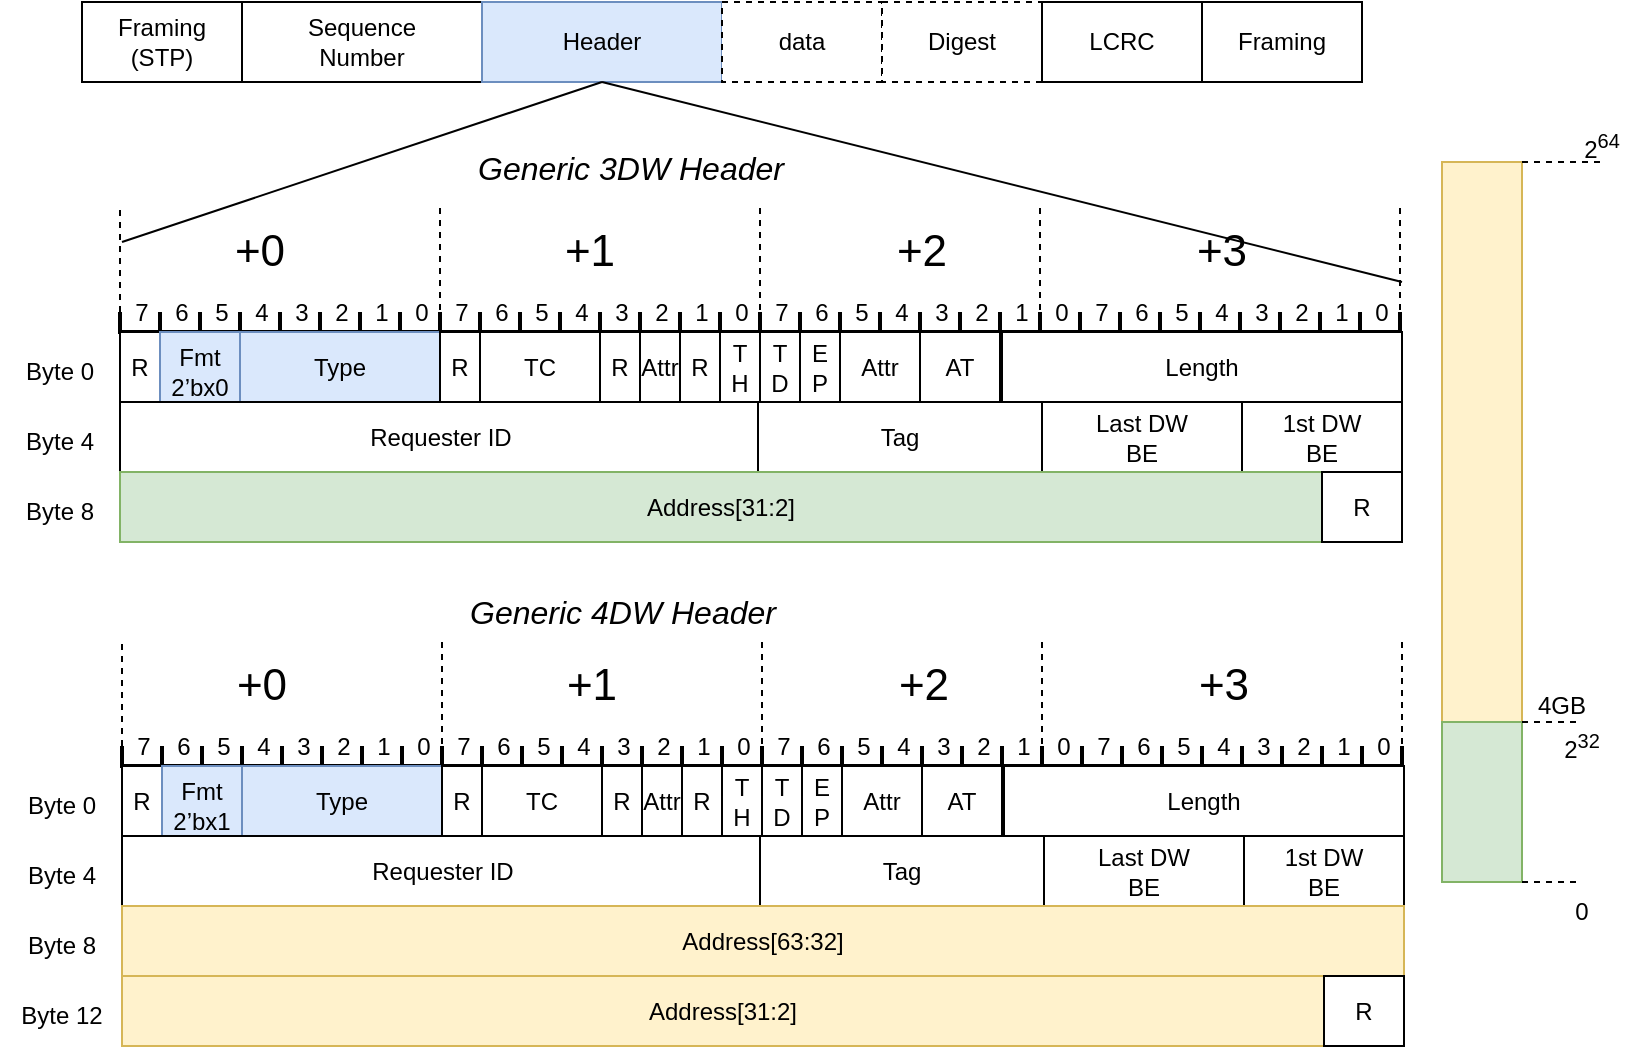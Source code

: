 <mxfile version="27.1.4" pages="2">
  <diagram name="第 1 页" id="mjm52S4ERn_6p9qXkVS_">
    <mxGraphModel dx="1145" dy="467" grid="1" gridSize="10" guides="1" tooltips="1" connect="1" arrows="1" fold="1" page="1" pageScale="1" pageWidth="827" pageHeight="1169" math="0" shadow="0">
      <root>
        <mxCell id="0" />
        <mxCell id="1" parent="0" />
        <mxCell id="Wkj2EPc-PZUgWN-kirl0-1" value="&lt;div&gt;Framing&lt;/div&gt;&lt;div&gt;(STP)&lt;/div&gt;" style="rounded=0;whiteSpace=wrap;html=1;" vertex="1" parent="1">
          <mxGeometry x="40" y="40" width="80" height="40" as="geometry" />
        </mxCell>
        <mxCell id="Wkj2EPc-PZUgWN-kirl0-2" value="&lt;div&gt;Sequence&lt;/div&gt;&lt;div&gt;Number&lt;/div&gt;" style="rounded=0;whiteSpace=wrap;html=1;" vertex="1" parent="1">
          <mxGeometry x="120" y="40" width="120" height="40" as="geometry" />
        </mxCell>
        <mxCell id="Wkj2EPc-PZUgWN-kirl0-3" value="Header" style="rounded=0;whiteSpace=wrap;html=1;fillColor=#dae8fc;strokeColor=#6c8ebf;" vertex="1" parent="1">
          <mxGeometry x="240" y="40" width="120" height="40" as="geometry" />
        </mxCell>
        <mxCell id="Wkj2EPc-PZUgWN-kirl0-4" value="data" style="rounded=0;whiteSpace=wrap;html=1;dashed=1;" vertex="1" parent="1">
          <mxGeometry x="360" y="40" width="80" height="40" as="geometry" />
        </mxCell>
        <mxCell id="Wkj2EPc-PZUgWN-kirl0-5" value="Digest" style="rounded=0;whiteSpace=wrap;html=1;dashed=1;" vertex="1" parent="1">
          <mxGeometry x="440" y="40" width="80" height="40" as="geometry" />
        </mxCell>
        <mxCell id="Wkj2EPc-PZUgWN-kirl0-6" value="LCRC" style="rounded=0;whiteSpace=wrap;html=1;" vertex="1" parent="1">
          <mxGeometry x="520" y="40" width="80" height="40" as="geometry" />
        </mxCell>
        <mxCell id="Wkj2EPc-PZUgWN-kirl0-7" value="Framing" style="rounded=0;whiteSpace=wrap;html=1;" vertex="1" parent="1">
          <mxGeometry x="600" y="40" width="80" height="40" as="geometry" />
        </mxCell>
        <mxCell id="Wkj2EPc-PZUgWN-kirl0-8" value="" style="endArrow=none;html=1;rounded=0;" edge="1" parent="1">
          <mxGeometry width="50" height="50" relative="1" as="geometry">
            <mxPoint x="60" y="160" as="sourcePoint" />
            <mxPoint x="300" y="80" as="targetPoint" />
          </mxGeometry>
        </mxCell>
        <mxCell id="Wkj2EPc-PZUgWN-kirl0-9" value="" style="endArrow=none;html=1;rounded=0;entryX=0.5;entryY=1;entryDx=0;entryDy=0;" edge="1" parent="1" target="Wkj2EPc-PZUgWN-kirl0-3">
          <mxGeometry width="50" height="50" relative="1" as="geometry">
            <mxPoint x="700" y="180" as="sourcePoint" />
            <mxPoint x="370" y="150" as="targetPoint" />
          </mxGeometry>
        </mxCell>
        <mxCell id="Wkj2EPc-PZUgWN-kirl0-10" value="&amp;nbsp; &amp;nbsp; &amp;nbsp;7" style="strokeWidth=2;html=1;shape=mxgraph.flowchart.annotation_1;align=left;pointerEvents=1;rotation=-90;textDirection=vertical-lr;" vertex="1" parent="1">
          <mxGeometry x="64" y="190" width="10" height="20" as="geometry" />
        </mxCell>
        <mxCell id="Wkj2EPc-PZUgWN-kirl0-13" value="&amp;nbsp; &amp;nbsp; &amp;nbsp;6" style="strokeWidth=2;html=1;shape=mxgraph.flowchart.annotation_1;align=left;pointerEvents=1;rotation=-90;textDirection=vertical-lr;" vertex="1" parent="1">
          <mxGeometry x="84" y="190" width="10" height="20" as="geometry" />
        </mxCell>
        <mxCell id="Wkj2EPc-PZUgWN-kirl0-14" value="&amp;nbsp; &amp;nbsp; &amp;nbsp;5" style="strokeWidth=2;html=1;shape=mxgraph.flowchart.annotation_1;align=left;pointerEvents=1;rotation=-90;textDirection=vertical-lr;" vertex="1" parent="1">
          <mxGeometry x="104" y="190" width="10" height="20" as="geometry" />
        </mxCell>
        <mxCell id="Wkj2EPc-PZUgWN-kirl0-15" value="&amp;nbsp; &amp;nbsp; &amp;nbsp;4" style="strokeWidth=2;html=1;shape=mxgraph.flowchart.annotation_1;align=left;pointerEvents=1;rotation=-90;textDirection=vertical-lr;" vertex="1" parent="1">
          <mxGeometry x="124" y="190" width="10" height="20" as="geometry" />
        </mxCell>
        <mxCell id="Wkj2EPc-PZUgWN-kirl0-16" value="&amp;nbsp; &amp;nbsp; &amp;nbsp;3" style="strokeWidth=2;html=1;shape=mxgraph.flowchart.annotation_1;align=left;pointerEvents=1;rotation=-90;textDirection=vertical-lr;" vertex="1" parent="1">
          <mxGeometry x="144" y="190" width="10" height="20" as="geometry" />
        </mxCell>
        <mxCell id="Wkj2EPc-PZUgWN-kirl0-17" value="&amp;nbsp; &amp;nbsp; &amp;nbsp;2" style="strokeWidth=2;html=1;shape=mxgraph.flowchart.annotation_1;align=left;pointerEvents=1;rotation=-90;textDirection=vertical-lr;" vertex="1" parent="1">
          <mxGeometry x="164" y="190" width="10" height="20" as="geometry" />
        </mxCell>
        <mxCell id="Wkj2EPc-PZUgWN-kirl0-18" value="&amp;nbsp; &amp;nbsp; &amp;nbsp;1" style="strokeWidth=2;html=1;shape=mxgraph.flowchart.annotation_1;align=left;pointerEvents=1;rotation=-90;textDirection=vertical-lr;" vertex="1" parent="1">
          <mxGeometry x="184" y="190" width="10" height="20" as="geometry" />
        </mxCell>
        <mxCell id="Wkj2EPc-PZUgWN-kirl0-19" value="&amp;nbsp; &amp;nbsp; &amp;nbsp;0" style="strokeWidth=2;html=1;shape=mxgraph.flowchart.annotation_1;align=left;pointerEvents=1;rotation=-90;textDirection=vertical-lr;" vertex="1" parent="1">
          <mxGeometry x="204" y="190" width="10" height="20" as="geometry" />
        </mxCell>
        <mxCell id="Wkj2EPc-PZUgWN-kirl0-23" value="&amp;nbsp; &amp;nbsp; &amp;nbsp;7" style="strokeWidth=2;html=1;shape=mxgraph.flowchart.annotation_1;align=left;pointerEvents=1;rotation=-90;textDirection=vertical-lr;" vertex="1" parent="1">
          <mxGeometry x="224" y="190" width="10" height="20" as="geometry" />
        </mxCell>
        <mxCell id="Wkj2EPc-PZUgWN-kirl0-24" value="&amp;nbsp; &amp;nbsp; &amp;nbsp;6" style="strokeWidth=2;html=1;shape=mxgraph.flowchart.annotation_1;align=left;pointerEvents=1;rotation=-90;textDirection=vertical-lr;" vertex="1" parent="1">
          <mxGeometry x="244" y="190" width="10" height="20" as="geometry" />
        </mxCell>
        <mxCell id="Wkj2EPc-PZUgWN-kirl0-25" value="&amp;nbsp; &amp;nbsp; &amp;nbsp;5" style="strokeWidth=2;html=1;shape=mxgraph.flowchart.annotation_1;align=left;pointerEvents=1;rotation=-90;textDirection=vertical-lr;" vertex="1" parent="1">
          <mxGeometry x="264" y="190" width="10" height="20" as="geometry" />
        </mxCell>
        <mxCell id="Wkj2EPc-PZUgWN-kirl0-26" value="&amp;nbsp; &amp;nbsp; &amp;nbsp;4" style="strokeWidth=2;html=1;shape=mxgraph.flowchart.annotation_1;align=left;pointerEvents=1;rotation=-90;textDirection=vertical-lr;" vertex="1" parent="1">
          <mxGeometry x="284" y="190" width="10" height="20" as="geometry" />
        </mxCell>
        <mxCell id="Wkj2EPc-PZUgWN-kirl0-27" value="&amp;nbsp; &amp;nbsp; &amp;nbsp;3" style="strokeWidth=2;html=1;shape=mxgraph.flowchart.annotation_1;align=left;pointerEvents=1;rotation=-90;textDirection=vertical-lr;" vertex="1" parent="1">
          <mxGeometry x="304" y="190" width="10" height="20" as="geometry" />
        </mxCell>
        <mxCell id="Wkj2EPc-PZUgWN-kirl0-28" value="&amp;nbsp; &amp;nbsp; &amp;nbsp;2" style="strokeWidth=2;html=1;shape=mxgraph.flowchart.annotation_1;align=left;pointerEvents=1;rotation=-90;textDirection=vertical-lr;" vertex="1" parent="1">
          <mxGeometry x="324" y="190" width="10" height="20" as="geometry" />
        </mxCell>
        <mxCell id="Wkj2EPc-PZUgWN-kirl0-29" value="&amp;nbsp; &amp;nbsp; &amp;nbsp;1" style="strokeWidth=2;html=1;shape=mxgraph.flowchart.annotation_1;align=left;pointerEvents=1;rotation=-90;textDirection=vertical-lr;" vertex="1" parent="1">
          <mxGeometry x="344" y="190" width="10" height="20" as="geometry" />
        </mxCell>
        <mxCell id="Wkj2EPc-PZUgWN-kirl0-30" value="&amp;nbsp; &amp;nbsp; &amp;nbsp;0" style="strokeWidth=2;html=1;shape=mxgraph.flowchart.annotation_1;align=left;pointerEvents=1;rotation=-90;textDirection=vertical-lr;" vertex="1" parent="1">
          <mxGeometry x="364" y="190" width="10" height="20" as="geometry" />
        </mxCell>
        <mxCell id="Wkj2EPc-PZUgWN-kirl0-31" value="&amp;nbsp; &amp;nbsp; &amp;nbsp;7" style="strokeWidth=2;html=1;shape=mxgraph.flowchart.annotation_1;align=left;pointerEvents=1;rotation=-90;textDirection=vertical-lr;" vertex="1" parent="1">
          <mxGeometry x="384" y="190" width="10" height="20" as="geometry" />
        </mxCell>
        <mxCell id="Wkj2EPc-PZUgWN-kirl0-32" value="&amp;nbsp; &amp;nbsp; &amp;nbsp;6" style="strokeWidth=2;html=1;shape=mxgraph.flowchart.annotation_1;align=left;pointerEvents=1;rotation=-90;textDirection=vertical-lr;" vertex="1" parent="1">
          <mxGeometry x="404" y="190" width="10" height="20" as="geometry" />
        </mxCell>
        <mxCell id="Wkj2EPc-PZUgWN-kirl0-33" value="&amp;nbsp; &amp;nbsp; &amp;nbsp;5" style="strokeWidth=2;html=1;shape=mxgraph.flowchart.annotation_1;align=left;pointerEvents=1;rotation=-90;textDirection=vertical-lr;" vertex="1" parent="1">
          <mxGeometry x="424" y="190" width="10" height="20" as="geometry" />
        </mxCell>
        <mxCell id="Wkj2EPc-PZUgWN-kirl0-34" value="&amp;nbsp; &amp;nbsp; &amp;nbsp;4" style="strokeWidth=2;html=1;shape=mxgraph.flowchart.annotation_1;align=left;pointerEvents=1;rotation=-90;textDirection=vertical-lr;" vertex="1" parent="1">
          <mxGeometry x="444" y="190" width="10" height="20" as="geometry" />
        </mxCell>
        <mxCell id="Wkj2EPc-PZUgWN-kirl0-35" value="&amp;nbsp; &amp;nbsp; &amp;nbsp;3" style="strokeWidth=2;html=1;shape=mxgraph.flowchart.annotation_1;align=left;pointerEvents=1;rotation=-90;textDirection=vertical-lr;" vertex="1" parent="1">
          <mxGeometry x="464" y="190" width="10" height="20" as="geometry" />
        </mxCell>
        <mxCell id="Wkj2EPc-PZUgWN-kirl0-36" value="&amp;nbsp; &amp;nbsp; &amp;nbsp;2" style="strokeWidth=2;html=1;shape=mxgraph.flowchart.annotation_1;align=left;pointerEvents=1;rotation=-90;textDirection=vertical-lr;" vertex="1" parent="1">
          <mxGeometry x="484" y="190" width="10" height="20" as="geometry" />
        </mxCell>
        <mxCell id="Wkj2EPc-PZUgWN-kirl0-37" value="&amp;nbsp; &amp;nbsp; &amp;nbsp;1" style="strokeWidth=2;html=1;shape=mxgraph.flowchart.annotation_1;align=left;pointerEvents=1;rotation=-90;textDirection=vertical-lr;" vertex="1" parent="1">
          <mxGeometry x="504" y="190" width="10" height="20" as="geometry" />
        </mxCell>
        <mxCell id="Wkj2EPc-PZUgWN-kirl0-38" value="&amp;nbsp; &amp;nbsp; &amp;nbsp;0" style="strokeWidth=2;html=1;shape=mxgraph.flowchart.annotation_1;align=left;pointerEvents=1;rotation=-90;textDirection=vertical-lr;" vertex="1" parent="1">
          <mxGeometry x="524" y="190" width="10" height="20" as="geometry" />
        </mxCell>
        <mxCell id="Wkj2EPc-PZUgWN-kirl0-39" value="&amp;nbsp; &amp;nbsp; &amp;nbsp;7" style="strokeWidth=2;html=1;shape=mxgraph.flowchart.annotation_1;align=left;pointerEvents=1;rotation=-90;textDirection=vertical-lr;" vertex="1" parent="1">
          <mxGeometry x="544" y="190" width="10" height="20" as="geometry" />
        </mxCell>
        <mxCell id="Wkj2EPc-PZUgWN-kirl0-40" value="&amp;nbsp; &amp;nbsp; &amp;nbsp;6" style="strokeWidth=2;html=1;shape=mxgraph.flowchart.annotation_1;align=left;pointerEvents=1;rotation=-90;textDirection=vertical-lr;" vertex="1" parent="1">
          <mxGeometry x="564" y="190" width="10" height="20" as="geometry" />
        </mxCell>
        <mxCell id="Wkj2EPc-PZUgWN-kirl0-41" value="&amp;nbsp; &amp;nbsp; &amp;nbsp;5" style="strokeWidth=2;html=1;shape=mxgraph.flowchart.annotation_1;align=left;pointerEvents=1;rotation=-90;textDirection=vertical-lr;" vertex="1" parent="1">
          <mxGeometry x="584" y="190" width="10" height="20" as="geometry" />
        </mxCell>
        <mxCell id="Wkj2EPc-PZUgWN-kirl0-42" value="&amp;nbsp; &amp;nbsp; &amp;nbsp;4" style="strokeWidth=2;html=1;shape=mxgraph.flowchart.annotation_1;align=left;pointerEvents=1;rotation=-90;textDirection=vertical-lr;" vertex="1" parent="1">
          <mxGeometry x="604" y="190" width="10" height="20" as="geometry" />
        </mxCell>
        <mxCell id="Wkj2EPc-PZUgWN-kirl0-43" value="&amp;nbsp; &amp;nbsp; &amp;nbsp;3" style="strokeWidth=2;html=1;shape=mxgraph.flowchart.annotation_1;align=left;pointerEvents=1;rotation=-90;textDirection=vertical-lr;" vertex="1" parent="1">
          <mxGeometry x="624" y="190" width="10" height="20" as="geometry" />
        </mxCell>
        <mxCell id="Wkj2EPc-PZUgWN-kirl0-44" value="&amp;nbsp; &amp;nbsp; &amp;nbsp;2" style="strokeWidth=2;html=1;shape=mxgraph.flowchart.annotation_1;align=left;pointerEvents=1;rotation=-90;textDirection=vertical-lr;" vertex="1" parent="1">
          <mxGeometry x="644" y="190" width="10" height="20" as="geometry" />
        </mxCell>
        <mxCell id="Wkj2EPc-PZUgWN-kirl0-45" value="&amp;nbsp; &amp;nbsp; &amp;nbsp;1" style="strokeWidth=2;html=1;shape=mxgraph.flowchart.annotation_1;align=left;pointerEvents=1;rotation=-90;textDirection=vertical-lr;" vertex="1" parent="1">
          <mxGeometry x="664" y="190" width="10" height="20" as="geometry" />
        </mxCell>
        <mxCell id="Wkj2EPc-PZUgWN-kirl0-46" value="&amp;nbsp; &amp;nbsp; &amp;nbsp;0" style="strokeWidth=2;html=1;shape=mxgraph.flowchart.annotation_1;align=left;pointerEvents=1;rotation=-90;textDirection=vertical-lr;" vertex="1" parent="1">
          <mxGeometry x="684" y="190" width="10" height="20" as="geometry" />
        </mxCell>
        <mxCell id="Wkj2EPc-PZUgWN-kirl0-47" value="&lt;font style=&quot;font-size: 22px;&quot;&gt;+0&lt;/font&gt;" style="text;html=1;align=center;verticalAlign=middle;whiteSpace=wrap;rounded=0;" vertex="1" parent="1">
          <mxGeometry x="99" y="150" width="60" height="30" as="geometry" />
        </mxCell>
        <mxCell id="Wkj2EPc-PZUgWN-kirl0-48" value="&lt;font style=&quot;font-size: 22px;&quot;&gt;+1&lt;/font&gt;" style="text;html=1;align=center;verticalAlign=middle;whiteSpace=wrap;rounded=0;" vertex="1" parent="1">
          <mxGeometry x="264" y="150" width="60" height="30" as="geometry" />
        </mxCell>
        <mxCell id="Wkj2EPc-PZUgWN-kirl0-50" value="&lt;font style=&quot;font-size: 22px;&quot;&gt;+2&lt;/font&gt;" style="text;html=1;align=center;verticalAlign=middle;whiteSpace=wrap;rounded=0;" vertex="1" parent="1">
          <mxGeometry x="430" y="150" width="60" height="30" as="geometry" />
        </mxCell>
        <mxCell id="Wkj2EPc-PZUgWN-kirl0-51" value="&lt;font style=&quot;font-size: 22px;&quot;&gt;+3&lt;/font&gt;" style="text;html=1;align=center;verticalAlign=middle;whiteSpace=wrap;rounded=0;" vertex="1" parent="1">
          <mxGeometry x="580" y="150" width="60" height="30" as="geometry" />
        </mxCell>
        <mxCell id="Wkj2EPc-PZUgWN-kirl0-52" value="" style="endArrow=none;dashed=1;html=1;rounded=0;exitX=0.5;exitY=0;exitDx=0;exitDy=0;exitPerimeter=0;" edge="1" parent="1">
          <mxGeometry width="50" height="50" relative="1" as="geometry">
            <mxPoint x="379" y="200" as="sourcePoint" />
            <mxPoint x="379" y="140" as="targetPoint" />
          </mxGeometry>
        </mxCell>
        <mxCell id="Wkj2EPc-PZUgWN-kirl0-53" value="" style="endArrow=none;dashed=1;html=1;rounded=0;exitX=0.5;exitY=0;exitDx=0;exitDy=0;exitPerimeter=0;" edge="1" parent="1">
          <mxGeometry width="50" height="50" relative="1" as="geometry">
            <mxPoint x="219" y="200" as="sourcePoint" />
            <mxPoint x="219" y="140" as="targetPoint" />
          </mxGeometry>
        </mxCell>
        <mxCell id="Wkj2EPc-PZUgWN-kirl0-56" value="" style="endArrow=none;dashed=1;html=1;rounded=0;exitX=0.5;exitY=0;exitDx=0;exitDy=0;exitPerimeter=0;" edge="1" parent="1">
          <mxGeometry width="50" height="50" relative="1" as="geometry">
            <mxPoint x="519" y="200" as="sourcePoint" />
            <mxPoint x="519" y="140" as="targetPoint" />
          </mxGeometry>
        </mxCell>
        <mxCell id="Wkj2EPc-PZUgWN-kirl0-58" value="" style="endArrow=none;dashed=1;html=1;rounded=0;exitX=0.5;exitY=0;exitDx=0;exitDy=0;exitPerimeter=0;" edge="1" parent="1">
          <mxGeometry width="50" height="50" relative="1" as="geometry">
            <mxPoint x="59" y="201" as="sourcePoint" />
            <mxPoint x="59" y="141" as="targetPoint" />
          </mxGeometry>
        </mxCell>
        <mxCell id="Wkj2EPc-PZUgWN-kirl0-59" value="" style="endArrow=none;dashed=1;html=1;rounded=0;exitX=0.5;exitY=0;exitDx=0;exitDy=0;exitPerimeter=0;" edge="1" parent="1">
          <mxGeometry width="50" height="50" relative="1" as="geometry">
            <mxPoint x="699" y="200" as="sourcePoint" />
            <mxPoint x="699" y="140" as="targetPoint" />
          </mxGeometry>
        </mxCell>
        <mxCell id="Wkj2EPc-PZUgWN-kirl0-60" value="R" style="rounded=0;whiteSpace=wrap;html=1;spacing=0;" vertex="1" parent="1">
          <mxGeometry x="59" y="205" width="20" height="35" as="geometry" />
        </mxCell>
        <mxCell id="Wkj2EPc-PZUgWN-kirl0-61" value="&lt;div&gt;&lt;br&gt;&lt;/div&gt;&lt;div&gt;Fmt&lt;/div&gt;&lt;div&gt;2’bx0&lt;/div&gt;" style="rounded=0;whiteSpace=wrap;html=1;spacing=0;spacingTop=-10;fillColor=#dae8fc;strokeColor=#6c8ebf;" vertex="1" parent="1">
          <mxGeometry x="79" y="205" width="40" height="35" as="geometry" />
        </mxCell>
        <mxCell id="Wkj2EPc-PZUgWN-kirl0-62" value="Type" style="rounded=0;whiteSpace=wrap;html=1;spacing=0;spacingTop=0;fillColor=#dae8fc;strokeColor=#6c8ebf;" vertex="1" parent="1">
          <mxGeometry x="119" y="205" width="100" height="35" as="geometry" />
        </mxCell>
        <mxCell id="Wkj2EPc-PZUgWN-kirl0-63" value="R" style="rounded=0;whiteSpace=wrap;html=1;spacing=0;" vertex="1" parent="1">
          <mxGeometry x="219" y="205" width="20" height="35" as="geometry" />
        </mxCell>
        <mxCell id="Wkj2EPc-PZUgWN-kirl0-64" value="TC" style="rounded=0;whiteSpace=wrap;html=1;spacing=0;" vertex="1" parent="1">
          <mxGeometry x="239" y="205" width="60" height="35" as="geometry" />
        </mxCell>
        <mxCell id="Wkj2EPc-PZUgWN-kirl0-65" value="R" style="rounded=0;whiteSpace=wrap;html=1;spacing=0;" vertex="1" parent="1">
          <mxGeometry x="299" y="205" width="20" height="35" as="geometry" />
        </mxCell>
        <mxCell id="Wkj2EPc-PZUgWN-kirl0-66" value="Attr" style="rounded=0;whiteSpace=wrap;html=1;spacing=0;" vertex="1" parent="1">
          <mxGeometry x="319" y="205" width="20" height="35" as="geometry" />
        </mxCell>
        <mxCell id="Wkj2EPc-PZUgWN-kirl0-67" value="R" style="rounded=0;whiteSpace=wrap;html=1;spacing=0;" vertex="1" parent="1">
          <mxGeometry x="339" y="205" width="20" height="35" as="geometry" />
        </mxCell>
        <mxCell id="Wkj2EPc-PZUgWN-kirl0-68" value="&lt;div&gt;T&lt;/div&gt;&lt;div&gt;H&lt;/div&gt;" style="rounded=0;whiteSpace=wrap;html=1;spacing=0;" vertex="1" parent="1">
          <mxGeometry x="359" y="205" width="20" height="35" as="geometry" />
        </mxCell>
        <mxCell id="Wkj2EPc-PZUgWN-kirl0-69" value="&lt;div&gt;T&lt;/div&gt;&lt;div&gt;D&lt;/div&gt;" style="rounded=0;whiteSpace=wrap;html=1;spacing=0;" vertex="1" parent="1">
          <mxGeometry x="379" y="205" width="20" height="35" as="geometry" />
        </mxCell>
        <mxCell id="Wkj2EPc-PZUgWN-kirl0-70" value="&lt;div&gt;E&lt;/div&gt;&lt;div&gt;P&lt;/div&gt;" style="rounded=0;whiteSpace=wrap;html=1;spacing=0;" vertex="1" parent="1">
          <mxGeometry x="399" y="205" width="20" height="35" as="geometry" />
        </mxCell>
        <mxCell id="Wkj2EPc-PZUgWN-kirl0-71" value="Attr" style="rounded=0;whiteSpace=wrap;html=1;spacing=0;" vertex="1" parent="1">
          <mxGeometry x="419" y="205" width="40" height="35" as="geometry" />
        </mxCell>
        <mxCell id="Wkj2EPc-PZUgWN-kirl0-73" value="AT" style="rounded=0;whiteSpace=wrap;html=1;spacing=0;" vertex="1" parent="1">
          <mxGeometry x="459" y="205" width="40" height="35" as="geometry" />
        </mxCell>
        <mxCell id="Wkj2EPc-PZUgWN-kirl0-74" value="Length" style="rounded=0;whiteSpace=wrap;html=1;spacing=0;" vertex="1" parent="1">
          <mxGeometry x="500" y="205" width="200" height="35" as="geometry" />
        </mxCell>
        <mxCell id="Wkj2EPc-PZUgWN-kirl0-75" value="Requester ID" style="rounded=0;whiteSpace=wrap;html=1;spacing=0;spacingTop=0;" vertex="1" parent="1">
          <mxGeometry x="59" y="240" width="321" height="35" as="geometry" />
        </mxCell>
        <mxCell id="Wkj2EPc-PZUgWN-kirl0-76" value="Tag" style="rounded=0;whiteSpace=wrap;html=1;spacing=0;spacingTop=0;" vertex="1" parent="1">
          <mxGeometry x="378" y="240" width="142" height="35" as="geometry" />
        </mxCell>
        <mxCell id="Wkj2EPc-PZUgWN-kirl0-77" value="&lt;div&gt;Last DW&lt;/div&gt;&lt;div&gt;BE&lt;/div&gt;" style="rounded=0;whiteSpace=wrap;html=1;spacing=0;spacingTop=0;" vertex="1" parent="1">
          <mxGeometry x="520" y="240" width="100" height="35" as="geometry" />
        </mxCell>
        <mxCell id="Wkj2EPc-PZUgWN-kirl0-78" value="1st DW&lt;div&gt;BE&lt;/div&gt;" style="rounded=0;whiteSpace=wrap;html=1;spacing=0;spacingTop=0;" vertex="1" parent="1">
          <mxGeometry x="620" y="240" width="80" height="35" as="geometry" />
        </mxCell>
        <mxCell id="Wkj2EPc-PZUgWN-kirl0-79" value="Address[31:2]" style="rounded=0;whiteSpace=wrap;html=1;spacing=0;spacingTop=0;fillColor=#d5e8d4;strokeColor=#82b366;" vertex="1" parent="1">
          <mxGeometry x="59" y="275" width="601" height="35" as="geometry" />
        </mxCell>
        <mxCell id="Wkj2EPc-PZUgWN-kirl0-80" value="R" style="rounded=0;whiteSpace=wrap;html=1;spacing=0;" vertex="1" parent="1">
          <mxGeometry x="660" y="275" width="40" height="35" as="geometry" />
        </mxCell>
        <mxCell id="Wkj2EPc-PZUgWN-kirl0-81" value="Byte 0" style="text;html=1;align=center;verticalAlign=middle;whiteSpace=wrap;rounded=0;" vertex="1" parent="1">
          <mxGeometry x="-1" y="210" width="60" height="30" as="geometry" />
        </mxCell>
        <mxCell id="Wkj2EPc-PZUgWN-kirl0-82" value="Byte 4" style="text;html=1;align=center;verticalAlign=middle;whiteSpace=wrap;rounded=0;" vertex="1" parent="1">
          <mxGeometry x="-1" y="245" width="60" height="30" as="geometry" />
        </mxCell>
        <mxCell id="Wkj2EPc-PZUgWN-kirl0-83" value="Byte 8" style="text;html=1;align=center;verticalAlign=middle;whiteSpace=wrap;rounded=0;" vertex="1" parent="1">
          <mxGeometry x="-1" y="280" width="60" height="30" as="geometry" />
        </mxCell>
        <mxCell id="Wkj2EPc-PZUgWN-kirl0-84" value="Generic 3DW Header" style="text;html=1;align=center;verticalAlign=middle;resizable=0;points=[];autosize=1;strokeColor=none;fillColor=none;fontSize=16;fontStyle=2" vertex="1" parent="1">
          <mxGeometry x="224" y="108" width="180" height="30" as="geometry" />
        </mxCell>
        <mxCell id="Wkj2EPc-PZUgWN-kirl0-85" value="&amp;nbsp; &amp;nbsp; &amp;nbsp;7" style="strokeWidth=2;html=1;shape=mxgraph.flowchart.annotation_1;align=left;pointerEvents=1;rotation=-90;textDirection=vertical-lr;" vertex="1" parent="1">
          <mxGeometry x="65" y="407" width="10" height="20" as="geometry" />
        </mxCell>
        <mxCell id="Wkj2EPc-PZUgWN-kirl0-86" value="&amp;nbsp; &amp;nbsp; &amp;nbsp;6" style="strokeWidth=2;html=1;shape=mxgraph.flowchart.annotation_1;align=left;pointerEvents=1;rotation=-90;textDirection=vertical-lr;" vertex="1" parent="1">
          <mxGeometry x="85" y="407" width="10" height="20" as="geometry" />
        </mxCell>
        <mxCell id="Wkj2EPc-PZUgWN-kirl0-87" value="&amp;nbsp; &amp;nbsp; &amp;nbsp;5" style="strokeWidth=2;html=1;shape=mxgraph.flowchart.annotation_1;align=left;pointerEvents=1;rotation=-90;textDirection=vertical-lr;" vertex="1" parent="1">
          <mxGeometry x="105" y="407" width="10" height="20" as="geometry" />
        </mxCell>
        <mxCell id="Wkj2EPc-PZUgWN-kirl0-88" value="&amp;nbsp; &amp;nbsp; &amp;nbsp;4" style="strokeWidth=2;html=1;shape=mxgraph.flowchart.annotation_1;align=left;pointerEvents=1;rotation=-90;textDirection=vertical-lr;" vertex="1" parent="1">
          <mxGeometry x="125" y="407" width="10" height="20" as="geometry" />
        </mxCell>
        <mxCell id="Wkj2EPc-PZUgWN-kirl0-89" value="&amp;nbsp; &amp;nbsp; &amp;nbsp;3" style="strokeWidth=2;html=1;shape=mxgraph.flowchart.annotation_1;align=left;pointerEvents=1;rotation=-90;textDirection=vertical-lr;" vertex="1" parent="1">
          <mxGeometry x="145" y="407" width="10" height="20" as="geometry" />
        </mxCell>
        <mxCell id="Wkj2EPc-PZUgWN-kirl0-90" value="&amp;nbsp; &amp;nbsp; &amp;nbsp;2" style="strokeWidth=2;html=1;shape=mxgraph.flowchart.annotation_1;align=left;pointerEvents=1;rotation=-90;textDirection=vertical-lr;" vertex="1" parent="1">
          <mxGeometry x="165" y="407" width="10" height="20" as="geometry" />
        </mxCell>
        <mxCell id="Wkj2EPc-PZUgWN-kirl0-91" value="&amp;nbsp; &amp;nbsp; &amp;nbsp;1" style="strokeWidth=2;html=1;shape=mxgraph.flowchart.annotation_1;align=left;pointerEvents=1;rotation=-90;textDirection=vertical-lr;" vertex="1" parent="1">
          <mxGeometry x="185" y="407" width="10" height="20" as="geometry" />
        </mxCell>
        <mxCell id="Wkj2EPc-PZUgWN-kirl0-92" value="&amp;nbsp; &amp;nbsp; &amp;nbsp;0" style="strokeWidth=2;html=1;shape=mxgraph.flowchart.annotation_1;align=left;pointerEvents=1;rotation=-90;textDirection=vertical-lr;" vertex="1" parent="1">
          <mxGeometry x="205" y="407" width="10" height="20" as="geometry" />
        </mxCell>
        <mxCell id="Wkj2EPc-PZUgWN-kirl0-93" value="&amp;nbsp; &amp;nbsp; &amp;nbsp;7" style="strokeWidth=2;html=1;shape=mxgraph.flowchart.annotation_1;align=left;pointerEvents=1;rotation=-90;textDirection=vertical-lr;" vertex="1" parent="1">
          <mxGeometry x="225" y="407" width="10" height="20" as="geometry" />
        </mxCell>
        <mxCell id="Wkj2EPc-PZUgWN-kirl0-94" value="&amp;nbsp; &amp;nbsp; &amp;nbsp;6" style="strokeWidth=2;html=1;shape=mxgraph.flowchart.annotation_1;align=left;pointerEvents=1;rotation=-90;textDirection=vertical-lr;" vertex="1" parent="1">
          <mxGeometry x="245" y="407" width="10" height="20" as="geometry" />
        </mxCell>
        <mxCell id="Wkj2EPc-PZUgWN-kirl0-95" value="&amp;nbsp; &amp;nbsp; &amp;nbsp;5" style="strokeWidth=2;html=1;shape=mxgraph.flowchart.annotation_1;align=left;pointerEvents=1;rotation=-90;textDirection=vertical-lr;" vertex="1" parent="1">
          <mxGeometry x="265" y="407" width="10" height="20" as="geometry" />
        </mxCell>
        <mxCell id="Wkj2EPc-PZUgWN-kirl0-96" value="&amp;nbsp; &amp;nbsp; &amp;nbsp;4" style="strokeWidth=2;html=1;shape=mxgraph.flowchart.annotation_1;align=left;pointerEvents=1;rotation=-90;textDirection=vertical-lr;" vertex="1" parent="1">
          <mxGeometry x="285" y="407" width="10" height="20" as="geometry" />
        </mxCell>
        <mxCell id="Wkj2EPc-PZUgWN-kirl0-97" value="&amp;nbsp; &amp;nbsp; &amp;nbsp;3" style="strokeWidth=2;html=1;shape=mxgraph.flowchart.annotation_1;align=left;pointerEvents=1;rotation=-90;textDirection=vertical-lr;" vertex="1" parent="1">
          <mxGeometry x="305" y="407" width="10" height="20" as="geometry" />
        </mxCell>
        <mxCell id="Wkj2EPc-PZUgWN-kirl0-98" value="&amp;nbsp; &amp;nbsp; &amp;nbsp;2" style="strokeWidth=2;html=1;shape=mxgraph.flowchart.annotation_1;align=left;pointerEvents=1;rotation=-90;textDirection=vertical-lr;" vertex="1" parent="1">
          <mxGeometry x="325" y="407" width="10" height="20" as="geometry" />
        </mxCell>
        <mxCell id="Wkj2EPc-PZUgWN-kirl0-99" value="&amp;nbsp; &amp;nbsp; &amp;nbsp;1" style="strokeWidth=2;html=1;shape=mxgraph.flowchart.annotation_1;align=left;pointerEvents=1;rotation=-90;textDirection=vertical-lr;" vertex="1" parent="1">
          <mxGeometry x="345" y="407" width="10" height="20" as="geometry" />
        </mxCell>
        <mxCell id="Wkj2EPc-PZUgWN-kirl0-100" value="&amp;nbsp; &amp;nbsp; &amp;nbsp;0" style="strokeWidth=2;html=1;shape=mxgraph.flowchart.annotation_1;align=left;pointerEvents=1;rotation=-90;textDirection=vertical-lr;" vertex="1" parent="1">
          <mxGeometry x="365" y="407" width="10" height="20" as="geometry" />
        </mxCell>
        <mxCell id="Wkj2EPc-PZUgWN-kirl0-101" value="&amp;nbsp; &amp;nbsp; &amp;nbsp;7" style="strokeWidth=2;html=1;shape=mxgraph.flowchart.annotation_1;align=left;pointerEvents=1;rotation=-90;textDirection=vertical-lr;" vertex="1" parent="1">
          <mxGeometry x="385" y="407" width="10" height="20" as="geometry" />
        </mxCell>
        <mxCell id="Wkj2EPc-PZUgWN-kirl0-102" value="&amp;nbsp; &amp;nbsp; &amp;nbsp;6" style="strokeWidth=2;html=1;shape=mxgraph.flowchart.annotation_1;align=left;pointerEvents=1;rotation=-90;textDirection=vertical-lr;" vertex="1" parent="1">
          <mxGeometry x="405" y="407" width="10" height="20" as="geometry" />
        </mxCell>
        <mxCell id="Wkj2EPc-PZUgWN-kirl0-103" value="&amp;nbsp; &amp;nbsp; &amp;nbsp;5" style="strokeWidth=2;html=1;shape=mxgraph.flowchart.annotation_1;align=left;pointerEvents=1;rotation=-90;textDirection=vertical-lr;" vertex="1" parent="1">
          <mxGeometry x="425" y="407" width="10" height="20" as="geometry" />
        </mxCell>
        <mxCell id="Wkj2EPc-PZUgWN-kirl0-104" value="&amp;nbsp; &amp;nbsp; &amp;nbsp;4" style="strokeWidth=2;html=1;shape=mxgraph.flowchart.annotation_1;align=left;pointerEvents=1;rotation=-90;textDirection=vertical-lr;" vertex="1" parent="1">
          <mxGeometry x="445" y="407" width="10" height="20" as="geometry" />
        </mxCell>
        <mxCell id="Wkj2EPc-PZUgWN-kirl0-105" value="&amp;nbsp; &amp;nbsp; &amp;nbsp;3" style="strokeWidth=2;html=1;shape=mxgraph.flowchart.annotation_1;align=left;pointerEvents=1;rotation=-90;textDirection=vertical-lr;" vertex="1" parent="1">
          <mxGeometry x="465" y="407" width="10" height="20" as="geometry" />
        </mxCell>
        <mxCell id="Wkj2EPc-PZUgWN-kirl0-106" value="&amp;nbsp; &amp;nbsp; &amp;nbsp;2" style="strokeWidth=2;html=1;shape=mxgraph.flowchart.annotation_1;align=left;pointerEvents=1;rotation=-90;textDirection=vertical-lr;" vertex="1" parent="1">
          <mxGeometry x="485" y="407" width="10" height="20" as="geometry" />
        </mxCell>
        <mxCell id="Wkj2EPc-PZUgWN-kirl0-107" value="&amp;nbsp; &amp;nbsp; &amp;nbsp;1" style="strokeWidth=2;html=1;shape=mxgraph.flowchart.annotation_1;align=left;pointerEvents=1;rotation=-90;textDirection=vertical-lr;" vertex="1" parent="1">
          <mxGeometry x="505" y="407" width="10" height="20" as="geometry" />
        </mxCell>
        <mxCell id="Wkj2EPc-PZUgWN-kirl0-108" value="&amp;nbsp; &amp;nbsp; &amp;nbsp;0" style="strokeWidth=2;html=1;shape=mxgraph.flowchart.annotation_1;align=left;pointerEvents=1;rotation=-90;textDirection=vertical-lr;" vertex="1" parent="1">
          <mxGeometry x="525" y="407" width="10" height="20" as="geometry" />
        </mxCell>
        <mxCell id="Wkj2EPc-PZUgWN-kirl0-109" value="&amp;nbsp; &amp;nbsp; &amp;nbsp;7" style="strokeWidth=2;html=1;shape=mxgraph.flowchart.annotation_1;align=left;pointerEvents=1;rotation=-90;textDirection=vertical-lr;" vertex="1" parent="1">
          <mxGeometry x="545" y="407" width="10" height="20" as="geometry" />
        </mxCell>
        <mxCell id="Wkj2EPc-PZUgWN-kirl0-110" value="&amp;nbsp; &amp;nbsp; &amp;nbsp;6" style="strokeWidth=2;html=1;shape=mxgraph.flowchart.annotation_1;align=left;pointerEvents=1;rotation=-90;textDirection=vertical-lr;" vertex="1" parent="1">
          <mxGeometry x="565" y="407" width="10" height="20" as="geometry" />
        </mxCell>
        <mxCell id="Wkj2EPc-PZUgWN-kirl0-111" value="&amp;nbsp; &amp;nbsp; &amp;nbsp;5" style="strokeWidth=2;html=1;shape=mxgraph.flowchart.annotation_1;align=left;pointerEvents=1;rotation=-90;textDirection=vertical-lr;" vertex="1" parent="1">
          <mxGeometry x="585" y="407" width="10" height="20" as="geometry" />
        </mxCell>
        <mxCell id="Wkj2EPc-PZUgWN-kirl0-112" value="&amp;nbsp; &amp;nbsp; &amp;nbsp;4" style="strokeWidth=2;html=1;shape=mxgraph.flowchart.annotation_1;align=left;pointerEvents=1;rotation=-90;textDirection=vertical-lr;" vertex="1" parent="1">
          <mxGeometry x="605" y="407" width="10" height="20" as="geometry" />
        </mxCell>
        <mxCell id="Wkj2EPc-PZUgWN-kirl0-113" value="&amp;nbsp; &amp;nbsp; &amp;nbsp;3" style="strokeWidth=2;html=1;shape=mxgraph.flowchart.annotation_1;align=left;pointerEvents=1;rotation=-90;textDirection=vertical-lr;" vertex="1" parent="1">
          <mxGeometry x="625" y="407" width="10" height="20" as="geometry" />
        </mxCell>
        <mxCell id="Wkj2EPc-PZUgWN-kirl0-114" value="&amp;nbsp; &amp;nbsp; &amp;nbsp;2" style="strokeWidth=2;html=1;shape=mxgraph.flowchart.annotation_1;align=left;pointerEvents=1;rotation=-90;textDirection=vertical-lr;" vertex="1" parent="1">
          <mxGeometry x="645" y="407" width="10" height="20" as="geometry" />
        </mxCell>
        <mxCell id="Wkj2EPc-PZUgWN-kirl0-115" value="&amp;nbsp; &amp;nbsp; &amp;nbsp;1" style="strokeWidth=2;html=1;shape=mxgraph.flowchart.annotation_1;align=left;pointerEvents=1;rotation=-90;textDirection=vertical-lr;" vertex="1" parent="1">
          <mxGeometry x="665" y="407" width="10" height="20" as="geometry" />
        </mxCell>
        <mxCell id="Wkj2EPc-PZUgWN-kirl0-116" value="&amp;nbsp; &amp;nbsp; &amp;nbsp;0" style="strokeWidth=2;html=1;shape=mxgraph.flowchart.annotation_1;align=left;pointerEvents=1;rotation=-90;textDirection=vertical-lr;" vertex="1" parent="1">
          <mxGeometry x="685" y="407" width="10" height="20" as="geometry" />
        </mxCell>
        <mxCell id="Wkj2EPc-PZUgWN-kirl0-117" value="&lt;font style=&quot;font-size: 22px;&quot;&gt;+0&lt;/font&gt;" style="text;html=1;align=center;verticalAlign=middle;whiteSpace=wrap;rounded=0;" vertex="1" parent="1">
          <mxGeometry x="100" y="367" width="60" height="30" as="geometry" />
        </mxCell>
        <mxCell id="Wkj2EPc-PZUgWN-kirl0-118" value="&lt;font style=&quot;font-size: 22px;&quot;&gt;+1&lt;/font&gt;" style="text;html=1;align=center;verticalAlign=middle;whiteSpace=wrap;rounded=0;" vertex="1" parent="1">
          <mxGeometry x="265" y="367" width="60" height="30" as="geometry" />
        </mxCell>
        <mxCell id="Wkj2EPc-PZUgWN-kirl0-119" value="&lt;font style=&quot;font-size: 22px;&quot;&gt;+2&lt;/font&gt;" style="text;html=1;align=center;verticalAlign=middle;whiteSpace=wrap;rounded=0;" vertex="1" parent="1">
          <mxGeometry x="431" y="367" width="60" height="30" as="geometry" />
        </mxCell>
        <mxCell id="Wkj2EPc-PZUgWN-kirl0-120" value="&lt;font style=&quot;font-size: 22px;&quot;&gt;+3&lt;/font&gt;" style="text;html=1;align=center;verticalAlign=middle;whiteSpace=wrap;rounded=0;" vertex="1" parent="1">
          <mxGeometry x="581" y="367" width="60" height="30" as="geometry" />
        </mxCell>
        <mxCell id="Wkj2EPc-PZUgWN-kirl0-121" value="" style="endArrow=none;dashed=1;html=1;rounded=0;exitX=0.5;exitY=0;exitDx=0;exitDy=0;exitPerimeter=0;" edge="1" parent="1">
          <mxGeometry width="50" height="50" relative="1" as="geometry">
            <mxPoint x="380" y="417" as="sourcePoint" />
            <mxPoint x="380" y="357" as="targetPoint" />
          </mxGeometry>
        </mxCell>
        <mxCell id="Wkj2EPc-PZUgWN-kirl0-122" value="" style="endArrow=none;dashed=1;html=1;rounded=0;exitX=0.5;exitY=0;exitDx=0;exitDy=0;exitPerimeter=0;" edge="1" parent="1">
          <mxGeometry width="50" height="50" relative="1" as="geometry">
            <mxPoint x="220" y="417" as="sourcePoint" />
            <mxPoint x="220" y="357" as="targetPoint" />
          </mxGeometry>
        </mxCell>
        <mxCell id="Wkj2EPc-PZUgWN-kirl0-123" value="" style="endArrow=none;dashed=1;html=1;rounded=0;exitX=0.5;exitY=0;exitDx=0;exitDy=0;exitPerimeter=0;" edge="1" parent="1">
          <mxGeometry width="50" height="50" relative="1" as="geometry">
            <mxPoint x="520" y="417" as="sourcePoint" />
            <mxPoint x="520" y="357" as="targetPoint" />
          </mxGeometry>
        </mxCell>
        <mxCell id="Wkj2EPc-PZUgWN-kirl0-124" value="" style="endArrow=none;dashed=1;html=1;rounded=0;exitX=0.5;exitY=0;exitDx=0;exitDy=0;exitPerimeter=0;" edge="1" parent="1">
          <mxGeometry width="50" height="50" relative="1" as="geometry">
            <mxPoint x="60" y="418" as="sourcePoint" />
            <mxPoint x="60" y="358" as="targetPoint" />
          </mxGeometry>
        </mxCell>
        <mxCell id="Wkj2EPc-PZUgWN-kirl0-125" value="" style="endArrow=none;dashed=1;html=1;rounded=0;exitX=0.5;exitY=0;exitDx=0;exitDy=0;exitPerimeter=0;" edge="1" parent="1">
          <mxGeometry width="50" height="50" relative="1" as="geometry">
            <mxPoint x="700" y="417" as="sourcePoint" />
            <mxPoint x="700" y="357" as="targetPoint" />
          </mxGeometry>
        </mxCell>
        <mxCell id="Wkj2EPc-PZUgWN-kirl0-126" value="R" style="rounded=0;whiteSpace=wrap;html=1;spacing=0;" vertex="1" parent="1">
          <mxGeometry x="60" y="422" width="20" height="35" as="geometry" />
        </mxCell>
        <mxCell id="Wkj2EPc-PZUgWN-kirl0-127" value="&lt;div&gt;&lt;br&gt;&lt;/div&gt;&lt;div&gt;Fmt&lt;/div&gt;&lt;div&gt;2’bx1&lt;/div&gt;" style="rounded=0;whiteSpace=wrap;html=1;spacing=0;spacingTop=-10;fillColor=#dae8fc;strokeColor=#6c8ebf;" vertex="1" parent="1">
          <mxGeometry x="80" y="422" width="40" height="35" as="geometry" />
        </mxCell>
        <mxCell id="Wkj2EPc-PZUgWN-kirl0-128" value="Type" style="rounded=0;whiteSpace=wrap;html=1;spacing=0;spacingTop=0;fillColor=#dae8fc;strokeColor=#6c8ebf;" vertex="1" parent="1">
          <mxGeometry x="120" y="422" width="100" height="35" as="geometry" />
        </mxCell>
        <mxCell id="Wkj2EPc-PZUgWN-kirl0-129" value="R" style="rounded=0;whiteSpace=wrap;html=1;spacing=0;" vertex="1" parent="1">
          <mxGeometry x="220" y="422" width="20" height="35" as="geometry" />
        </mxCell>
        <mxCell id="Wkj2EPc-PZUgWN-kirl0-130" value="TC" style="rounded=0;whiteSpace=wrap;html=1;spacing=0;" vertex="1" parent="1">
          <mxGeometry x="240" y="422" width="60" height="35" as="geometry" />
        </mxCell>
        <mxCell id="Wkj2EPc-PZUgWN-kirl0-131" value="R" style="rounded=0;whiteSpace=wrap;html=1;spacing=0;" vertex="1" parent="1">
          <mxGeometry x="300" y="422" width="20" height="35" as="geometry" />
        </mxCell>
        <mxCell id="Wkj2EPc-PZUgWN-kirl0-132" value="Attr" style="rounded=0;whiteSpace=wrap;html=1;spacing=0;" vertex="1" parent="1">
          <mxGeometry x="320" y="422" width="20" height="35" as="geometry" />
        </mxCell>
        <mxCell id="Wkj2EPc-PZUgWN-kirl0-133" value="R" style="rounded=0;whiteSpace=wrap;html=1;spacing=0;" vertex="1" parent="1">
          <mxGeometry x="340" y="422" width="20" height="35" as="geometry" />
        </mxCell>
        <mxCell id="Wkj2EPc-PZUgWN-kirl0-134" value="&lt;div&gt;T&lt;/div&gt;&lt;div&gt;H&lt;/div&gt;" style="rounded=0;whiteSpace=wrap;html=1;spacing=0;" vertex="1" parent="1">
          <mxGeometry x="360" y="422" width="20" height="35" as="geometry" />
        </mxCell>
        <mxCell id="Wkj2EPc-PZUgWN-kirl0-135" value="&lt;div&gt;T&lt;/div&gt;&lt;div&gt;D&lt;/div&gt;" style="rounded=0;whiteSpace=wrap;html=1;spacing=0;" vertex="1" parent="1">
          <mxGeometry x="380" y="422" width="20" height="35" as="geometry" />
        </mxCell>
        <mxCell id="Wkj2EPc-PZUgWN-kirl0-136" value="&lt;div&gt;E&lt;/div&gt;&lt;div&gt;P&lt;/div&gt;" style="rounded=0;whiteSpace=wrap;html=1;spacing=0;" vertex="1" parent="1">
          <mxGeometry x="400" y="422" width="20" height="35" as="geometry" />
        </mxCell>
        <mxCell id="Wkj2EPc-PZUgWN-kirl0-137" value="Attr" style="rounded=0;whiteSpace=wrap;html=1;spacing=0;" vertex="1" parent="1">
          <mxGeometry x="420" y="422" width="40" height="35" as="geometry" />
        </mxCell>
        <mxCell id="Wkj2EPc-PZUgWN-kirl0-138" value="AT" style="rounded=0;whiteSpace=wrap;html=1;spacing=0;" vertex="1" parent="1">
          <mxGeometry x="460" y="422" width="40" height="35" as="geometry" />
        </mxCell>
        <mxCell id="Wkj2EPc-PZUgWN-kirl0-139" value="Length" style="rounded=0;whiteSpace=wrap;html=1;spacing=0;" vertex="1" parent="1">
          <mxGeometry x="501" y="422" width="200" height="35" as="geometry" />
        </mxCell>
        <mxCell id="Wkj2EPc-PZUgWN-kirl0-140" value="Requester ID" style="rounded=0;whiteSpace=wrap;html=1;spacing=0;spacingTop=0;" vertex="1" parent="1">
          <mxGeometry x="60" y="457" width="321" height="35" as="geometry" />
        </mxCell>
        <mxCell id="Wkj2EPc-PZUgWN-kirl0-141" value="Tag" style="rounded=0;whiteSpace=wrap;html=1;spacing=0;spacingTop=0;" vertex="1" parent="1">
          <mxGeometry x="379" y="457" width="142" height="35" as="geometry" />
        </mxCell>
        <mxCell id="Wkj2EPc-PZUgWN-kirl0-142" value="&lt;div&gt;Last DW&lt;/div&gt;&lt;div&gt;BE&lt;/div&gt;" style="rounded=0;whiteSpace=wrap;html=1;spacing=0;spacingTop=0;" vertex="1" parent="1">
          <mxGeometry x="521" y="457" width="100" height="35" as="geometry" />
        </mxCell>
        <mxCell id="Wkj2EPc-PZUgWN-kirl0-143" value="1st DW&lt;div&gt;BE&lt;/div&gt;" style="rounded=0;whiteSpace=wrap;html=1;spacing=0;spacingTop=0;" vertex="1" parent="1">
          <mxGeometry x="621" y="457" width="80" height="35" as="geometry" />
        </mxCell>
        <mxCell id="Wkj2EPc-PZUgWN-kirl0-144" value="Address[63:32]" style="rounded=0;whiteSpace=wrap;html=1;spacing=0;spacingTop=0;fillColor=#fff2cc;strokeColor=#d6b656;" vertex="1" parent="1">
          <mxGeometry x="60" y="492" width="641" height="35" as="geometry" />
        </mxCell>
        <mxCell id="Wkj2EPc-PZUgWN-kirl0-146" value="Byte 0" style="text;html=1;align=center;verticalAlign=middle;whiteSpace=wrap;rounded=0;" vertex="1" parent="1">
          <mxGeometry y="427" width="60" height="30" as="geometry" />
        </mxCell>
        <mxCell id="Wkj2EPc-PZUgWN-kirl0-147" value="Byte 4" style="text;html=1;align=center;verticalAlign=middle;whiteSpace=wrap;rounded=0;" vertex="1" parent="1">
          <mxGeometry y="462" width="60" height="30" as="geometry" />
        </mxCell>
        <mxCell id="Wkj2EPc-PZUgWN-kirl0-148" value="Byte 8" style="text;html=1;align=center;verticalAlign=middle;whiteSpace=wrap;rounded=0;" vertex="1" parent="1">
          <mxGeometry y="497" width="60" height="30" as="geometry" />
        </mxCell>
        <mxCell id="Wkj2EPc-PZUgWN-kirl0-149" value="Generic 4DW Header" style="text;html=1;align=center;verticalAlign=middle;resizable=0;points=[];autosize=1;strokeColor=none;fillColor=none;fontSize=16;fontStyle=2" vertex="1" parent="1">
          <mxGeometry x="220" y="330" width="180" height="30" as="geometry" />
        </mxCell>
        <mxCell id="Wkj2EPc-PZUgWN-kirl0-150" value="Address[31:2]" style="rounded=0;whiteSpace=wrap;html=1;spacing=0;spacingTop=0;fillColor=#fff2cc;strokeColor=#d6b656;" vertex="1" parent="1">
          <mxGeometry x="60" y="527" width="601" height="35" as="geometry" />
        </mxCell>
        <mxCell id="Wkj2EPc-PZUgWN-kirl0-151" value="R" style="rounded=0;whiteSpace=wrap;html=1;spacing=0;" vertex="1" parent="1">
          <mxGeometry x="661" y="527" width="40" height="35" as="geometry" />
        </mxCell>
        <mxCell id="Wkj2EPc-PZUgWN-kirl0-152" value="Byte 12" style="text;html=1;align=center;verticalAlign=middle;whiteSpace=wrap;rounded=0;" vertex="1" parent="1">
          <mxGeometry y="532" width="60" height="30" as="geometry" />
        </mxCell>
        <mxCell id="Wkj2EPc-PZUgWN-kirl0-153" value="" style="rounded=0;whiteSpace=wrap;html=1;fillColor=#fff2cc;strokeColor=#d6b656;" vertex="1" parent="1">
          <mxGeometry x="720" y="120" width="40" height="280" as="geometry" />
        </mxCell>
        <mxCell id="Wkj2EPc-PZUgWN-kirl0-154" value="" style="rounded=0;whiteSpace=wrap;html=1;fillColor=#d5e8d4;strokeColor=#82b366;" vertex="1" parent="1">
          <mxGeometry x="720" y="400" width="40" height="80" as="geometry" />
        </mxCell>
        <mxCell id="Wkj2EPc-PZUgWN-kirl0-155" value="" style="endArrow=none;dashed=1;html=1;rounded=0;" edge="1" parent="1">
          <mxGeometry width="50" height="50" relative="1" as="geometry">
            <mxPoint x="760" y="400" as="sourcePoint" />
            <mxPoint x="790" y="400" as="targetPoint" />
          </mxGeometry>
        </mxCell>
        <mxCell id="Wkj2EPc-PZUgWN-kirl0-156" value="" style="endArrow=none;dashed=1;html=1;rounded=0;" edge="1" parent="1">
          <mxGeometry width="50" height="50" relative="1" as="geometry">
            <mxPoint x="760" y="120" as="sourcePoint" />
            <mxPoint x="800" y="120" as="targetPoint" />
          </mxGeometry>
        </mxCell>
        <mxCell id="Wkj2EPc-PZUgWN-kirl0-157" value="" style="endArrow=none;dashed=1;html=1;rounded=0;" edge="1" parent="1">
          <mxGeometry width="50" height="50" relative="1" as="geometry">
            <mxPoint x="760" y="480" as="sourcePoint" />
            <mxPoint x="790" y="480" as="targetPoint" />
          </mxGeometry>
        </mxCell>
        <mxCell id="Wkj2EPc-PZUgWN-kirl0-158" value="0" style="text;html=1;align=center;verticalAlign=middle;whiteSpace=wrap;rounded=0;" vertex="1" parent="1">
          <mxGeometry x="760" y="480" width="60" height="30" as="geometry" />
        </mxCell>
        <mxCell id="Wkj2EPc-PZUgWN-kirl0-159" value="2&lt;sup&gt;32&lt;/sup&gt;" style="text;html=1;align=center;verticalAlign=middle;whiteSpace=wrap;rounded=0;" vertex="1" parent="1">
          <mxGeometry x="770" y="397" width="40" height="30" as="geometry" />
        </mxCell>
        <mxCell id="Wkj2EPc-PZUgWN-kirl0-161" value="4GB" style="text;html=1;align=center;verticalAlign=middle;whiteSpace=wrap;rounded=0;" vertex="1" parent="1">
          <mxGeometry x="750" y="377" width="60" height="30" as="geometry" />
        </mxCell>
        <mxCell id="Wkj2EPc-PZUgWN-kirl0-162" value="2&lt;sup&gt;64&lt;/sup&gt;" style="text;html=1;align=center;verticalAlign=middle;whiteSpace=wrap;rounded=0;" vertex="1" parent="1">
          <mxGeometry x="780" y="97" width="40" height="30" as="geometry" />
        </mxCell>
      </root>
    </mxGraphModel>
  </diagram>
  <diagram id="t5QTA-YFONWCJQ8dmntQ" name="configuration">
    <mxGraphModel dx="786" dy="1009" grid="1" gridSize="10" guides="1" tooltips="1" connect="1" arrows="1" fold="1" page="1" pageScale="1" pageWidth="827" pageHeight="1169" math="0" shadow="0">
      <root>
        <mxCell id="0" />
        <mxCell id="1" parent="0" />
        <mxCell id="3tuo6jyJeSJHsHznJ5jw-105" value="" style="rounded=0;whiteSpace=wrap;html=1;" vertex="1" parent="1">
          <mxGeometry x="435" y="20" width="240" height="440" as="geometry" />
        </mxCell>
        <mxCell id="3tuo6jyJeSJHsHznJ5jw-1" value="Device ID" style="rounded=0;whiteSpace=wrap;html=1;fillColor=#dae8fc;strokeColor=#6c8ebf;fontSize=10;" vertex="1" parent="1">
          <mxGeometry x="455" y="88" width="80" height="20" as="geometry" />
        </mxCell>
        <mxCell id="3tuo6jyJeSJHsHznJ5jw-3" value="Vendor ID" style="rounded=0;whiteSpace=wrap;html=1;fillColor=#dae8fc;strokeColor=#6c8ebf;fontSize=10;" vertex="1" parent="1">
          <mxGeometry x="535" y="88" width="80" height="20" as="geometry" />
        </mxCell>
        <mxCell id="3tuo6jyJeSJHsHznJ5jw-4" value="3" style="text;html=1;align=center;verticalAlign=middle;whiteSpace=wrap;rounded=0;" vertex="1" parent="1">
          <mxGeometry x="455" y="68" width="40" height="20" as="geometry" />
        </mxCell>
        <mxCell id="3tuo6jyJeSJHsHznJ5jw-6" value="2" style="text;html=1;align=center;verticalAlign=middle;whiteSpace=wrap;rounded=0;" vertex="1" parent="1">
          <mxGeometry x="495" y="68" width="40" height="20" as="geometry" />
        </mxCell>
        <mxCell id="3tuo6jyJeSJHsHznJ5jw-7" value="1" style="text;html=1;align=center;verticalAlign=middle;whiteSpace=wrap;rounded=0;" vertex="1" parent="1">
          <mxGeometry x="535" y="68" width="40" height="20" as="geometry" />
        </mxCell>
        <mxCell id="3tuo6jyJeSJHsHznJ5jw-8" value="0" style="text;html=1;align=center;verticalAlign=middle;whiteSpace=wrap;rounded=0;" vertex="1" parent="1">
          <mxGeometry x="575" y="68" width="40" height="20" as="geometry" />
        </mxCell>
        <mxCell id="3tuo6jyJeSJHsHznJ5jw-9" value="Byte" style="text;html=1;align=center;verticalAlign=middle;whiteSpace=wrap;rounded=0;" vertex="1" parent="1">
          <mxGeometry x="455" y="48" width="160" height="20" as="geometry" />
        </mxCell>
        <mxCell id="3tuo6jyJeSJHsHznJ5jw-10" value="Type 0 Header" style="text;html=1;align=center;verticalAlign=middle;whiteSpace=wrap;rounded=0;" vertex="1" parent="1">
          <mxGeometry x="455" y="28" width="160" height="20" as="geometry" />
        </mxCell>
        <mxCell id="3tuo6jyJeSJHsHznJ5jw-11" value="status" style="rounded=0;whiteSpace=wrap;html=1;fillColor=#dae8fc;strokeColor=#6c8ebf;fontSize=10;" vertex="1" parent="1">
          <mxGeometry x="455" y="108" width="80" height="20" as="geometry" />
        </mxCell>
        <mxCell id="3tuo6jyJeSJHsHznJ5jw-12" value="Command" style="rounded=0;whiteSpace=wrap;html=1;fillColor=#dae8fc;strokeColor=#6c8ebf;fontSize=10;" vertex="1" parent="1">
          <mxGeometry x="535" y="108" width="80" height="20" as="geometry" />
        </mxCell>
        <mxCell id="3tuo6jyJeSJHsHznJ5jw-13" value="Class Code" style="rounded=0;whiteSpace=wrap;html=1;fillColor=#dae8fc;strokeColor=#6c8ebf;fontSize=10;" vertex="1" parent="1">
          <mxGeometry x="455" y="128" width="120" height="20" as="geometry" />
        </mxCell>
        <mxCell id="3tuo6jyJeSJHsHznJ5jw-14" value="&lt;div style=&quot;line-height: 100%;&quot;&gt;&lt;div&gt;&lt;div&gt;&lt;font&gt;Revision&lt;/font&gt;&lt;/div&gt;&lt;div&gt;&lt;font&gt;ID&lt;/font&gt;&lt;/div&gt;&lt;/div&gt;&lt;/div&gt;" style="rounded=0;whiteSpace=wrap;html=1;fillColor=#dae8fc;strokeColor=#6c8ebf;fontSize=8;" vertex="1" parent="1">
          <mxGeometry x="575" y="128" width="40" height="20" as="geometry" />
        </mxCell>
        <mxCell id="3tuo6jyJeSJHsHznJ5jw-16" value="&lt;div style=&quot;line-height: 100%;&quot;&gt;&lt;div&gt;&lt;div&gt;&lt;font&gt;Cache Line&amp;nbsp;&lt;/font&gt;&lt;/div&gt;&lt;div&gt;&lt;font&gt;Size&lt;/font&gt;&lt;/div&gt;&lt;/div&gt;&lt;/div&gt;" style="rounded=0;whiteSpace=wrap;html=1;spacingLeft=-3;spacingBottom=-2;fontSize=8;spacingRight=-3;" vertex="1" parent="1">
          <mxGeometry x="575" y="148" width="40" height="20" as="geometry" />
        </mxCell>
        <mxCell id="3tuo6jyJeSJHsHznJ5jw-17" value="&lt;font&gt;BIST&lt;/font&gt;" style="rounded=0;whiteSpace=wrap;html=1;fontSize=10;" vertex="1" parent="1">
          <mxGeometry x="455" y="148" width="40" height="20" as="geometry" />
        </mxCell>
        <mxCell id="3tuo6jyJeSJHsHznJ5jw-18" value="&lt;div style=&quot;line-height: 100%;&quot;&gt;&lt;div&gt;&lt;div&gt;&lt;font&gt;Header&lt;br&gt;Type&lt;/font&gt;&lt;/div&gt;&lt;/div&gt;&lt;/div&gt;" style="rounded=0;whiteSpace=wrap;html=1;fillColor=#dae8fc;strokeColor=#6c8ebf;fontSize=8;" vertex="1" parent="1">
          <mxGeometry x="495" y="148" width="40" height="20" as="geometry" />
        </mxCell>
        <mxCell id="3tuo6jyJeSJHsHznJ5jw-19" value="&lt;div style=&quot;line-height: 100%;&quot;&gt;&lt;div&gt;&lt;div&gt;&lt;font&gt;Latency&lt;br&gt;Timer&lt;/font&gt;&lt;/div&gt;&lt;/div&gt;&lt;/div&gt;" style="rounded=0;whiteSpace=wrap;html=1;fontSize=9;" vertex="1" parent="1">
          <mxGeometry x="535" y="148" width="40" height="20" as="geometry" />
        </mxCell>
        <mxCell id="3tuo6jyJeSJHsHznJ5jw-20" value="Base Address 0" style="rounded=0;whiteSpace=wrap;html=1;fontSize=10;" vertex="1" parent="1">
          <mxGeometry x="455" y="168" width="160" height="20" as="geometry" />
        </mxCell>
        <mxCell id="3tuo6jyJeSJHsHznJ5jw-21" value="Base Address 1" style="rounded=0;whiteSpace=wrap;html=1;fontSize=10;" vertex="1" parent="1">
          <mxGeometry x="455" y="188" width="160" height="20" as="geometry" />
        </mxCell>
        <mxCell id="3tuo6jyJeSJHsHznJ5jw-22" value="Base Address 2" style="rounded=0;whiteSpace=wrap;html=1;fontSize=10;" vertex="1" parent="1">
          <mxGeometry x="455" y="208" width="160" height="20" as="geometry" />
        </mxCell>
        <mxCell id="3tuo6jyJeSJHsHznJ5jw-23" value="Base Address 3" style="rounded=0;whiteSpace=wrap;html=1;fontSize=10;" vertex="1" parent="1">
          <mxGeometry x="455" y="228" width="160" height="20" as="geometry" />
        </mxCell>
        <mxCell id="3tuo6jyJeSJHsHznJ5jw-24" value="Base Address 4" style="rounded=0;whiteSpace=wrap;html=1;fontSize=10;" vertex="1" parent="1">
          <mxGeometry x="455" y="248" width="160" height="20" as="geometry" />
        </mxCell>
        <mxCell id="3tuo6jyJeSJHsHznJ5jw-25" value="Base Address 5" style="rounded=0;whiteSpace=wrap;html=1;fontSize=10;" vertex="1" parent="1">
          <mxGeometry x="455" y="268" width="160" height="20" as="geometry" />
        </mxCell>
        <mxCell id="3tuo6jyJeSJHsHznJ5jw-27" value="Subsystem ID" style="rounded=0;whiteSpace=wrap;html=1;fillColor=#dae8fc;strokeColor=#6c8ebf;fontSize=10;" vertex="1" parent="1">
          <mxGeometry x="455" y="308" width="80" height="20" as="geometry" />
        </mxCell>
        <mxCell id="3tuo6jyJeSJHsHznJ5jw-28" value="&lt;div style=&quot;line-height: 100%;&quot;&gt;&lt;div&gt;&lt;div&gt;&lt;font&gt;Subsytem&lt;/font&gt;&lt;/div&gt;&lt;div&gt;&lt;font&gt;Vendor ID&lt;/font&gt;&lt;/div&gt;&lt;/div&gt;&lt;/div&gt;" style="rounded=0;whiteSpace=wrap;html=1;fillColor=#dae8fc;strokeColor=#6c8ebf;fontSize=8;" vertex="1" parent="1">
          <mxGeometry x="535" y="308" width="80" height="20" as="geometry" />
        </mxCell>
        <mxCell id="3tuo6jyJeSJHsHznJ5jw-29" value="CardBus CIS Pointer" style="rounded=0;whiteSpace=wrap;html=1;fontSize=10;" vertex="1" parent="1">
          <mxGeometry x="455" y="288" width="160" height="20" as="geometry" />
        </mxCell>
        <mxCell id="3tuo6jyJeSJHsHznJ5jw-31" value="&lt;font&gt;Expansion ROM Base Address&lt;/font&gt;" style="rounded=0;whiteSpace=wrap;html=1;fontSize=10;" vertex="1" parent="1">
          <mxGeometry x="455" y="328" width="160" height="20" as="geometry" />
        </mxCell>
        <mxCell id="3tuo6jyJeSJHsHznJ5jw-32" value="&lt;div&gt;Reserved&lt;/div&gt;" style="rounded=0;whiteSpace=wrap;html=1;fontSize=10;" vertex="1" parent="1">
          <mxGeometry x="455" y="348" width="120" height="20" as="geometry" />
        </mxCell>
        <mxCell id="3tuo6jyJeSJHsHznJ5jw-33" value="&lt;div&gt;Capabilities&lt;/div&gt;&lt;div&gt;Pointer&lt;/div&gt;" style="rounded=0;whiteSpace=wrap;html=1;fontSize=7;" vertex="1" parent="1">
          <mxGeometry x="575" y="348" width="40" height="20" as="geometry" />
        </mxCell>
        <mxCell id="3tuo6jyJeSJHsHznJ5jw-34" value="&lt;div&gt;Reserved&lt;/div&gt;" style="rounded=0;whiteSpace=wrap;html=1;fontSize=10;" vertex="1" parent="1">
          <mxGeometry x="455" y="368" width="160" height="20" as="geometry" />
        </mxCell>
        <mxCell id="3tuo6jyJeSJHsHznJ5jw-35" value="Max_Lat" style="rounded=0;whiteSpace=wrap;html=1;fontSize=8;" vertex="1" parent="1">
          <mxGeometry x="455" y="388" width="40" height="20" as="geometry" />
        </mxCell>
        <mxCell id="3tuo6jyJeSJHsHznJ5jw-36" value="Min_Gnt" style="rounded=0;whiteSpace=wrap;html=1;fontSize=8;" vertex="1" parent="1">
          <mxGeometry x="495" y="388" width="40" height="20" as="geometry" />
        </mxCell>
        <mxCell id="3tuo6jyJeSJHsHznJ5jw-37" value="&lt;div&gt;Interrupt&lt;/div&gt;&lt;div&gt;Pin&lt;/div&gt;" style="rounded=0;whiteSpace=wrap;html=1;fontSize=8;" vertex="1" parent="1">
          <mxGeometry x="535" y="388" width="40" height="20" as="geometry" />
        </mxCell>
        <mxCell id="3tuo6jyJeSJHsHznJ5jw-38" value="&lt;div&gt;Interrupt&lt;/div&gt;&lt;div&gt;Line&lt;/div&gt;" style="rounded=0;whiteSpace=wrap;html=1;fontSize=8;" vertex="1" parent="1">
          <mxGeometry x="575" y="388" width="40" height="20" as="geometry" />
        </mxCell>
        <mxCell id="3tuo6jyJeSJHsHznJ5jw-39" value="" style="rounded=0;whiteSpace=wrap;html=1;fillColor=#dae8fc;strokeColor=#6c8ebf;" vertex="1" parent="1">
          <mxGeometry x="455" y="428" width="20" height="20" as="geometry" />
        </mxCell>
        <mxCell id="3tuo6jyJeSJHsHznJ5jw-40" value="Required Config Registers" style="text;html=1;align=center;verticalAlign=middle;resizable=0;points=[];autosize=1;strokeColor=none;fillColor=none;fontSize=9;fontStyle=2" vertex="1" parent="1">
          <mxGeometry x="465" y="428" width="130" height="20" as="geometry" />
        </mxCell>
        <mxCell id="3tuo6jyJeSJHsHznJ5jw-74" value="DoubleWord" style="text;html=1;align=center;verticalAlign=middle;resizable=0;points=[];autosize=1;strokeColor=none;fillColor=none;fontSize=7;" vertex="1" parent="1">
          <mxGeometry x="615" y="38" width="60" height="20" as="geometry" />
        </mxCell>
        <mxCell id="3tuo6jyJeSJHsHznJ5jw-75" value="" style="shape=flexArrow;endArrow=classic;html=1;rounded=0;width=6.667;endSize=4.086;endWidth=3.492;fillColor=#000000;" edge="1" parent="1">
          <mxGeometry width="50" height="50" relative="1" as="geometry">
            <mxPoint x="644.76" y="58" as="sourcePoint" />
            <mxPoint x="645" y="88" as="targetPoint" />
            <Array as="points">
              <mxPoint x="645" y="58" />
            </Array>
          </mxGeometry>
        </mxCell>
        <mxCell id="3tuo6jyJeSJHsHznJ5jw-76" value="00" style="text;html=1;align=center;verticalAlign=middle;whiteSpace=wrap;rounded=0;" vertex="1" parent="1">
          <mxGeometry x="615" y="88" width="60" height="20" as="geometry" />
        </mxCell>
        <mxCell id="3tuo6jyJeSJHsHznJ5jw-77" value="01" style="text;html=1;align=center;verticalAlign=middle;whiteSpace=wrap;rounded=0;" vertex="1" parent="1">
          <mxGeometry x="615" y="108" width="60" height="20" as="geometry" />
        </mxCell>
        <mxCell id="3tuo6jyJeSJHsHznJ5jw-78" value="02" style="text;html=1;align=center;verticalAlign=middle;whiteSpace=wrap;rounded=0;" vertex="1" parent="1">
          <mxGeometry x="615" y="128" width="60" height="20" as="geometry" />
        </mxCell>
        <mxCell id="3tuo6jyJeSJHsHznJ5jw-79" value="03" style="text;html=1;align=center;verticalAlign=middle;whiteSpace=wrap;rounded=0;" vertex="1" parent="1">
          <mxGeometry x="615" y="148" width="60" height="20" as="geometry" />
        </mxCell>
        <mxCell id="3tuo6jyJeSJHsHznJ5jw-80" value="04" style="text;html=1;align=center;verticalAlign=middle;whiteSpace=wrap;rounded=0;" vertex="1" parent="1">
          <mxGeometry x="615" y="168" width="60" height="20" as="geometry" />
        </mxCell>
        <mxCell id="3tuo6jyJeSJHsHznJ5jw-81" value="05" style="text;html=1;align=center;verticalAlign=middle;whiteSpace=wrap;rounded=0;" vertex="1" parent="1">
          <mxGeometry x="615" y="188" width="60" height="20" as="geometry" />
        </mxCell>
        <mxCell id="3tuo6jyJeSJHsHznJ5jw-82" value="06" style="text;html=1;align=center;verticalAlign=middle;whiteSpace=wrap;rounded=0;" vertex="1" parent="1">
          <mxGeometry x="615" y="208" width="60" height="20" as="geometry" />
        </mxCell>
        <mxCell id="3tuo6jyJeSJHsHznJ5jw-83" value="07" style="text;html=1;align=center;verticalAlign=middle;whiteSpace=wrap;rounded=0;" vertex="1" parent="1">
          <mxGeometry x="615" y="228" width="60" height="20" as="geometry" />
        </mxCell>
        <mxCell id="3tuo6jyJeSJHsHznJ5jw-84" value="08" style="text;html=1;align=center;verticalAlign=middle;whiteSpace=wrap;rounded=0;" vertex="1" parent="1">
          <mxGeometry x="615" y="248" width="60" height="20" as="geometry" />
        </mxCell>
        <mxCell id="3tuo6jyJeSJHsHznJ5jw-85" value="09" style="text;html=1;align=center;verticalAlign=middle;whiteSpace=wrap;rounded=0;" vertex="1" parent="1">
          <mxGeometry x="615" y="268" width="60" height="20" as="geometry" />
        </mxCell>
        <mxCell id="3tuo6jyJeSJHsHznJ5jw-86" value="10" style="text;html=1;align=center;verticalAlign=middle;whiteSpace=wrap;rounded=0;" vertex="1" parent="1">
          <mxGeometry x="615" y="288" width="60" height="20" as="geometry" />
        </mxCell>
        <mxCell id="3tuo6jyJeSJHsHznJ5jw-87" value="11" style="text;html=1;align=center;verticalAlign=middle;whiteSpace=wrap;rounded=0;" vertex="1" parent="1">
          <mxGeometry x="615" y="308" width="60" height="20" as="geometry" />
        </mxCell>
        <mxCell id="3tuo6jyJeSJHsHznJ5jw-89" value="12" style="text;html=1;align=center;verticalAlign=middle;whiteSpace=wrap;rounded=0;" vertex="1" parent="1">
          <mxGeometry x="615" y="328" width="60" height="20" as="geometry" />
        </mxCell>
        <mxCell id="3tuo6jyJeSJHsHznJ5jw-90" value="13" style="text;html=1;align=center;verticalAlign=middle;whiteSpace=wrap;rounded=0;" vertex="1" parent="1">
          <mxGeometry x="615" y="348" width="60" height="20" as="geometry" />
        </mxCell>
        <mxCell id="3tuo6jyJeSJHsHznJ5jw-91" value="14" style="text;html=1;align=center;verticalAlign=middle;whiteSpace=wrap;rounded=0;" vertex="1" parent="1">
          <mxGeometry x="615" y="368" width="60" height="20" as="geometry" />
        </mxCell>
        <mxCell id="3tuo6jyJeSJHsHznJ5jw-92" value="15" style="text;html=1;align=center;verticalAlign=middle;whiteSpace=wrap;rounded=0;" vertex="1" parent="1">
          <mxGeometry x="615" y="388" width="60" height="20" as="geometry" />
        </mxCell>
        <mxCell id="3tuo6jyJeSJHsHznJ5jw-94" value="&lt;div&gt;64Bytes&lt;/div&gt;&lt;div&gt;Header&lt;/div&gt;" style="rounded=0;whiteSpace=wrap;html=1;fillColor=#dae8fc;strokeColor=#6c8ebf;" vertex="1" parent="1">
          <mxGeometry x="175" y="78" width="160" height="60" as="geometry" />
        </mxCell>
        <mxCell id="3tuo6jyJeSJHsHznJ5jw-95" value="Configuration Space" style="text;html=1;align=center;verticalAlign=middle;resizable=0;points=[];autosize=1;strokeColor=none;fillColor=none;" vertex="1" parent="1">
          <mxGeometry x="190" y="48" width="130" height="30" as="geometry" />
        </mxCell>
        <mxCell id="3tuo6jyJeSJHsHznJ5jw-96" value="&lt;div&gt;192Bytes&lt;/div&gt;&lt;div&gt;Capability&lt;/div&gt;&lt;div&gt;Structures&lt;/div&gt;" style="rounded=0;whiteSpace=wrap;html=1;fillColor=#fff2cc;strokeColor=#d6b656;" vertex="1" parent="1">
          <mxGeometry x="175" y="138" width="160" height="60" as="geometry" />
        </mxCell>
        <mxCell id="3tuo6jyJeSJHsHznJ5jw-97" value="&lt;div&gt;3840Bytes&lt;/div&gt;&lt;div&gt;PCIE Extended Space&lt;/div&gt;" style="rounded=0;whiteSpace=wrap;html=1;fillColor=#f8cecc;strokeColor=#b85450;" vertex="1" parent="1">
          <mxGeometry x="175" y="198" width="160" height="160" as="geometry" />
        </mxCell>
        <mxCell id="3tuo6jyJeSJHsHznJ5jw-98" value="" style="endArrow=classic;startArrow=classic;html=1;rounded=0;" edge="1" parent="1">
          <mxGeometry width="50" height="50" relative="1" as="geometry">
            <mxPoint x="375" y="198" as="sourcePoint" />
            <mxPoint x="375" y="78" as="targetPoint" />
          </mxGeometry>
        </mxCell>
        <mxCell id="3tuo6jyJeSJHsHznJ5jw-99" value="&lt;div&gt;256Bytes&lt;/div&gt;&lt;div&gt;PCI&lt;/div&gt;" style="text;html=1;align=center;verticalAlign=middle;resizable=0;points=[];autosize=1;strokeColor=none;fillColor=none;" vertex="1" parent="1">
          <mxGeometry x="370" y="118" width="70" height="40" as="geometry" />
        </mxCell>
        <mxCell id="3tuo6jyJeSJHsHznJ5jw-100" value="" style="endArrow=classic;startArrow=classic;html=1;rounded=0;" edge="1" parent="1">
          <mxGeometry width="50" height="50" relative="1" as="geometry">
            <mxPoint x="355" y="358" as="sourcePoint" />
            <mxPoint x="355" y="78" as="targetPoint" />
          </mxGeometry>
        </mxCell>
        <mxCell id="3tuo6jyJeSJHsHznJ5jw-101" value="4096KB&lt;div&gt;PCIe&lt;/div&gt;" style="text;html=1;align=center;verticalAlign=middle;resizable=0;points=[];autosize=1;strokeColor=none;fillColor=none;" vertex="1" parent="1">
          <mxGeometry x="347" y="248" width="70" height="40" as="geometry" />
        </mxCell>
        <mxCell id="3tuo6jyJeSJHsHznJ5jw-103" value="" style="endArrow=none;html=1;rounded=0;entryX=1;entryY=0;entryDx=0;entryDy=0;dashed=1;exitX=0;exitY=0;exitDx=0;exitDy=0;" edge="1" parent="1" source="3tuo6jyJeSJHsHznJ5jw-105" target="3tuo6jyJeSJHsHznJ5jw-94">
          <mxGeometry width="50" height="50" relative="1" as="geometry">
            <mxPoint x="115" y="38" as="sourcePoint" />
            <mxPoint x="125" y="148" as="targetPoint" />
          </mxGeometry>
        </mxCell>
        <mxCell id="3tuo6jyJeSJHsHznJ5jw-104" value="" style="endArrow=none;html=1;rounded=0;dashed=1;exitX=0;exitY=1;exitDx=0;exitDy=0;entryX=1;entryY=1;entryDx=0;entryDy=0;" edge="1" parent="1" source="3tuo6jyJeSJHsHznJ5jw-105" target="3tuo6jyJeSJHsHznJ5jw-94">
          <mxGeometry width="50" height="50" relative="1" as="geometry">
            <mxPoint x="115" y="438" as="sourcePoint" />
            <mxPoint x="337" y="130" as="targetPoint" />
          </mxGeometry>
        </mxCell>
        <mxCell id="3tuo6jyJeSJHsHznJ5jw-106" value="" style="rounded=0;whiteSpace=wrap;html=1;" vertex="1" parent="1">
          <mxGeometry x="140" y="505" width="120" height="220" as="geometry" />
        </mxCell>
        <mxCell id="3tuo6jyJeSJHsHznJ5jw-107" value="&lt;div&gt;IO Map&lt;/div&gt;&lt;div&gt;64KB&lt;/div&gt;" style="text;html=1;align=center;verticalAlign=middle;resizable=0;points=[];autosize=1;strokeColor=none;fillColor=none;" vertex="1" parent="1">
          <mxGeometry x="160" y="468" width="60" height="40" as="geometry" />
        </mxCell>
        <mxCell id="3tuo6jyJeSJHsHznJ5jw-108" value="Data Port(4Bytes)" style="rounded=0;whiteSpace=wrap;html=1;" vertex="1" parent="1">
          <mxGeometry x="140" y="635" width="120" height="20" as="geometry" />
        </mxCell>
        <mxCell id="3tuo6jyJeSJHsHznJ5jw-114" style="edgeStyle=orthogonalEdgeStyle;rounded=0;orthogonalLoop=1;jettySize=auto;html=1;" edge="1" parent="1" source="3tuo6jyJeSJHsHznJ5jw-109">
          <mxGeometry relative="1" as="geometry">
            <mxPoint x="310" y="665" as="targetPoint" />
          </mxGeometry>
        </mxCell>
        <mxCell id="3tuo6jyJeSJHsHznJ5jw-109" value="Address Port(4Bytes)" style="rounded=0;whiteSpace=wrap;html=1;" vertex="1" parent="1">
          <mxGeometry x="140" y="655" width="120" height="20" as="geometry" />
        </mxCell>
        <mxCell id="3tuo6jyJeSJHsHznJ5jw-111" value="0xCF8" style="text;html=1;align=center;verticalAlign=middle;whiteSpace=wrap;rounded=0;" vertex="1" parent="1">
          <mxGeometry x="90" y="655" width="60" height="20" as="geometry" />
        </mxCell>
        <mxCell id="3tuo6jyJeSJHsHznJ5jw-112" value="0xCFC" style="text;html=1;align=center;verticalAlign=middle;whiteSpace=wrap;rounded=0;" vertex="1" parent="1">
          <mxGeometry x="90" y="635" width="60" height="20" as="geometry" />
        </mxCell>
        <mxCell id="3tuo6jyJeSJHsHznJ5jw-115" value="" style="rounded=0;whiteSpace=wrap;html=1;" vertex="1" parent="1">
          <mxGeometry x="320" y="655" width="20" height="20" as="geometry" />
        </mxCell>
        <mxCell id="3tuo6jyJeSJHsHznJ5jw-116" value="Reserved" style="rounded=0;whiteSpace=wrap;html=1;" vertex="1" parent="1">
          <mxGeometry x="340" y="655" width="70" height="20" as="geometry" />
        </mxCell>
        <mxCell id="3tuo6jyJeSJHsHznJ5jw-118" value="31" style="text;html=1;align=center;verticalAlign=middle;whiteSpace=wrap;rounded=0;" vertex="1" parent="1">
          <mxGeometry x="320" y="635" width="20" height="20" as="geometry" />
        </mxCell>
        <mxCell id="3tuo6jyJeSJHsHznJ5jw-119" value="30" style="text;html=1;align=center;verticalAlign=middle;whiteSpace=wrap;rounded=0;" vertex="1" parent="1">
          <mxGeometry x="340" y="635" width="20" height="20" as="geometry" />
        </mxCell>
        <mxCell id="3tuo6jyJeSJHsHznJ5jw-120" value="24" style="text;html=1;align=center;verticalAlign=middle;whiteSpace=wrap;rounded=0;" vertex="1" parent="1">
          <mxGeometry x="390" y="635" width="20" height="20" as="geometry" />
        </mxCell>
        <mxCell id="3tuo6jyJeSJHsHznJ5jw-121" value="Bus No." style="rounded=0;whiteSpace=wrap;html=1;" vertex="1" parent="1">
          <mxGeometry x="410" y="655" width="70" height="20" as="geometry" />
        </mxCell>
        <mxCell id="3tuo6jyJeSJHsHznJ5jw-122" value="16" style="text;html=1;align=center;verticalAlign=middle;whiteSpace=wrap;rounded=0;" vertex="1" parent="1">
          <mxGeometry x="460" y="635" width="20" height="20" as="geometry" />
        </mxCell>
        <mxCell id="3tuo6jyJeSJHsHznJ5jw-123" value="23" style="text;html=1;align=center;verticalAlign=middle;whiteSpace=wrap;rounded=0;" vertex="1" parent="1">
          <mxGeometry x="410" y="635" width="20" height="20" as="geometry" />
        </mxCell>
        <mxCell id="3tuo6jyJeSJHsHznJ5jw-124" value="Device No." style="rounded=0;whiteSpace=wrap;html=1;" vertex="1" parent="1">
          <mxGeometry x="480" y="655" width="70" height="20" as="geometry" />
        </mxCell>
        <mxCell id="3tuo6jyJeSJHsHznJ5jw-125" value="11" style="text;html=1;align=center;verticalAlign=middle;whiteSpace=wrap;rounded=0;" vertex="1" parent="1">
          <mxGeometry x="530" y="635" width="20" height="20" as="geometry" />
        </mxCell>
        <mxCell id="3tuo6jyJeSJHsHznJ5jw-126" value="15" style="text;html=1;align=center;verticalAlign=middle;whiteSpace=wrap;rounded=0;" vertex="1" parent="1">
          <mxGeometry x="480" y="635" width="20" height="20" as="geometry" />
        </mxCell>
        <mxCell id="3tuo6jyJeSJHsHznJ5jw-127" value="Func No." style="rounded=0;whiteSpace=wrap;html=1;" vertex="1" parent="1">
          <mxGeometry x="550" y="655" width="50" height="20" as="geometry" />
        </mxCell>
        <mxCell id="3tuo6jyJeSJHsHznJ5jw-128" value="8" style="text;html=1;align=center;verticalAlign=middle;whiteSpace=wrap;rounded=0;" vertex="1" parent="1">
          <mxGeometry x="580" y="635" width="20" height="20" as="geometry" />
        </mxCell>
        <mxCell id="3tuo6jyJeSJHsHznJ5jw-129" value="10" style="text;html=1;align=center;verticalAlign=middle;whiteSpace=wrap;rounded=0;" vertex="1" parent="1">
          <mxGeometry x="550" y="635" width="20" height="20" as="geometry" />
        </mxCell>
        <mxCell id="3tuo6jyJeSJHsHznJ5jw-130" value="DoubleWord" style="rounded=0;whiteSpace=wrap;html=1;" vertex="1" parent="1">
          <mxGeometry x="600" y="655" width="100" height="20" as="geometry" />
        </mxCell>
        <mxCell id="3tuo6jyJeSJHsHznJ5jw-131" value="7" style="text;html=1;align=center;verticalAlign=middle;whiteSpace=wrap;rounded=0;" vertex="1" parent="1">
          <mxGeometry x="600" y="635" width="20" height="20" as="geometry" />
        </mxCell>
        <mxCell id="3tuo6jyJeSJHsHznJ5jw-132" value="2" style="text;html=1;align=center;verticalAlign=middle;whiteSpace=wrap;rounded=0;" vertex="1" parent="1">
          <mxGeometry x="680" y="635" width="20" height="20" as="geometry" />
        </mxCell>
        <mxCell id="3tuo6jyJeSJHsHznJ5jw-133" value="2&#39;b00" style="rounded=0;whiteSpace=wrap;html=1;" vertex="1" parent="1">
          <mxGeometry x="700" y="655" width="30" height="20" as="geometry" />
        </mxCell>
        <mxCell id="3tuo6jyJeSJHsHznJ5jw-134" value="1&amp;nbsp; &amp;nbsp;0" style="text;html=1;align=center;verticalAlign=middle;whiteSpace=wrap;rounded=0;" vertex="1" parent="1">
          <mxGeometry x="700" y="635" width="30" height="20" as="geometry" />
        </mxCell>
        <mxCell id="3tuo6jyJeSJHsHznJ5jw-135" value="" style="endArrow=classic;html=1;rounded=0;entryX=0.5;entryY=1;entryDx=0;entryDy=0;" edge="1" parent="1" target="3tuo6jyJeSJHsHznJ5jw-115">
          <mxGeometry width="50" height="50" relative="1" as="geometry">
            <mxPoint x="360" y="715" as="sourcePoint" />
            <mxPoint x="330" y="725" as="targetPoint" />
            <Array as="points">
              <mxPoint x="330" y="715" />
            </Array>
          </mxGeometry>
        </mxCell>
        <mxCell id="3tuo6jyJeSJHsHznJ5jw-136" value="1 = enable configuration space Mapping" style="text;html=1;align=center;verticalAlign=middle;resizable=0;points=[];autosize=1;strokeColor=none;fillColor=none;" vertex="1" parent="1">
          <mxGeometry x="350" y="700" width="240" height="30" as="geometry" />
        </mxCell>
        <mxCell id="3tuo6jyJeSJHsHznJ5jw-137" value="" style="rounded=0;whiteSpace=wrap;html=1;dashed=1;dashPattern=8 8;fillColor=none;strokeColor=#d6b656;" vertex="1" parent="1">
          <mxGeometry x="406" y="625" width="202" height="60" as="geometry" />
        </mxCell>
        <mxCell id="3tuo6jyJeSJHsHznJ5jw-138" value="" style="endArrow=classic;html=1;rounded=0;fillColor=#fff2cc;strokeColor=#d6b656;entryX=0.5;entryY=1;entryDx=0;entryDy=0;" edge="1" parent="1" target="3tuo6jyJeSJHsHznJ5jw-97">
          <mxGeometry width="50" height="50" relative="1" as="geometry">
            <mxPoint x="470" y="680" as="sourcePoint" />
            <mxPoint x="500" y="350" as="targetPoint" />
          </mxGeometry>
        </mxCell>
        <mxCell id="3tuo6jyJeSJHsHznJ5jw-139" value="确定Configuration的位置" style="text;html=1;align=center;verticalAlign=middle;resizable=0;points=[];autosize=1;strokeColor=none;fillColor=none;" vertex="1" parent="1">
          <mxGeometry x="250" y="430" width="150" height="30" as="geometry" />
        </mxCell>
        <mxCell id="3tuo6jyJeSJHsHznJ5jw-140" value="" style="rounded=0;whiteSpace=wrap;html=1;dashed=1;fillColor=none;strokeColor=#6c8ebf;" vertex="1" parent="1">
          <mxGeometry x="593" y="625" width="120" height="60" as="geometry" />
        </mxCell>
        <mxCell id="3tuo6jyJeSJHsHznJ5jw-141" value="" style="endArrow=classic;html=1;rounded=0;entryX=0.5;entryY=1;entryDx=0;entryDy=0;exitX=0.5;exitY=0;exitDx=0;exitDy=0;fillColor=#dae8fc;strokeColor=#6c8ebf;" edge="1" parent="1" source="3tuo6jyJeSJHsHznJ5jw-140" target="3tuo6jyJeSJHsHznJ5jw-92">
          <mxGeometry width="50" height="50" relative="1" as="geometry">
            <mxPoint x="340" y="560" as="sourcePoint" />
            <mxPoint x="390" y="510" as="targetPoint" />
          </mxGeometry>
        </mxCell>
        <mxCell id="3tuo6jyJeSJHsHznJ5jw-142" value="在Confiuration内部寻址" style="text;html=1;align=center;verticalAlign=middle;resizable=0;points=[];autosize=1;strokeColor=none;fillColor=none;" vertex="1" parent="1">
          <mxGeometry x="575" y="485" width="150" height="30" as="geometry" />
        </mxCell>
        <mxCell id="3tuo6jyJeSJHsHznJ5jw-143" value="" style="endArrow=classic;html=1;rounded=0;entryX=1;entryY=0.5;entryDx=0;entryDy=0;" edge="1" parent="1" target="3tuo6jyJeSJHsHznJ5jw-108">
          <mxGeometry width="50" height="50" relative="1" as="geometry">
            <mxPoint x="280" y="590" as="sourcePoint" />
            <mxPoint x="420" y="505" as="targetPoint" />
          </mxGeometry>
        </mxCell>
        <mxCell id="3tuo6jyJeSJHsHznJ5jw-144" value="要配置的数据" style="text;html=1;align=center;verticalAlign=middle;resizable=0;points=[];autosize=1;strokeColor=none;fillColor=none;" vertex="1" parent="1">
          <mxGeometry x="270" y="570" width="100" height="30" as="geometry" />
        </mxCell>
      </root>
    </mxGraphModel>
  </diagram>
</mxfile>
